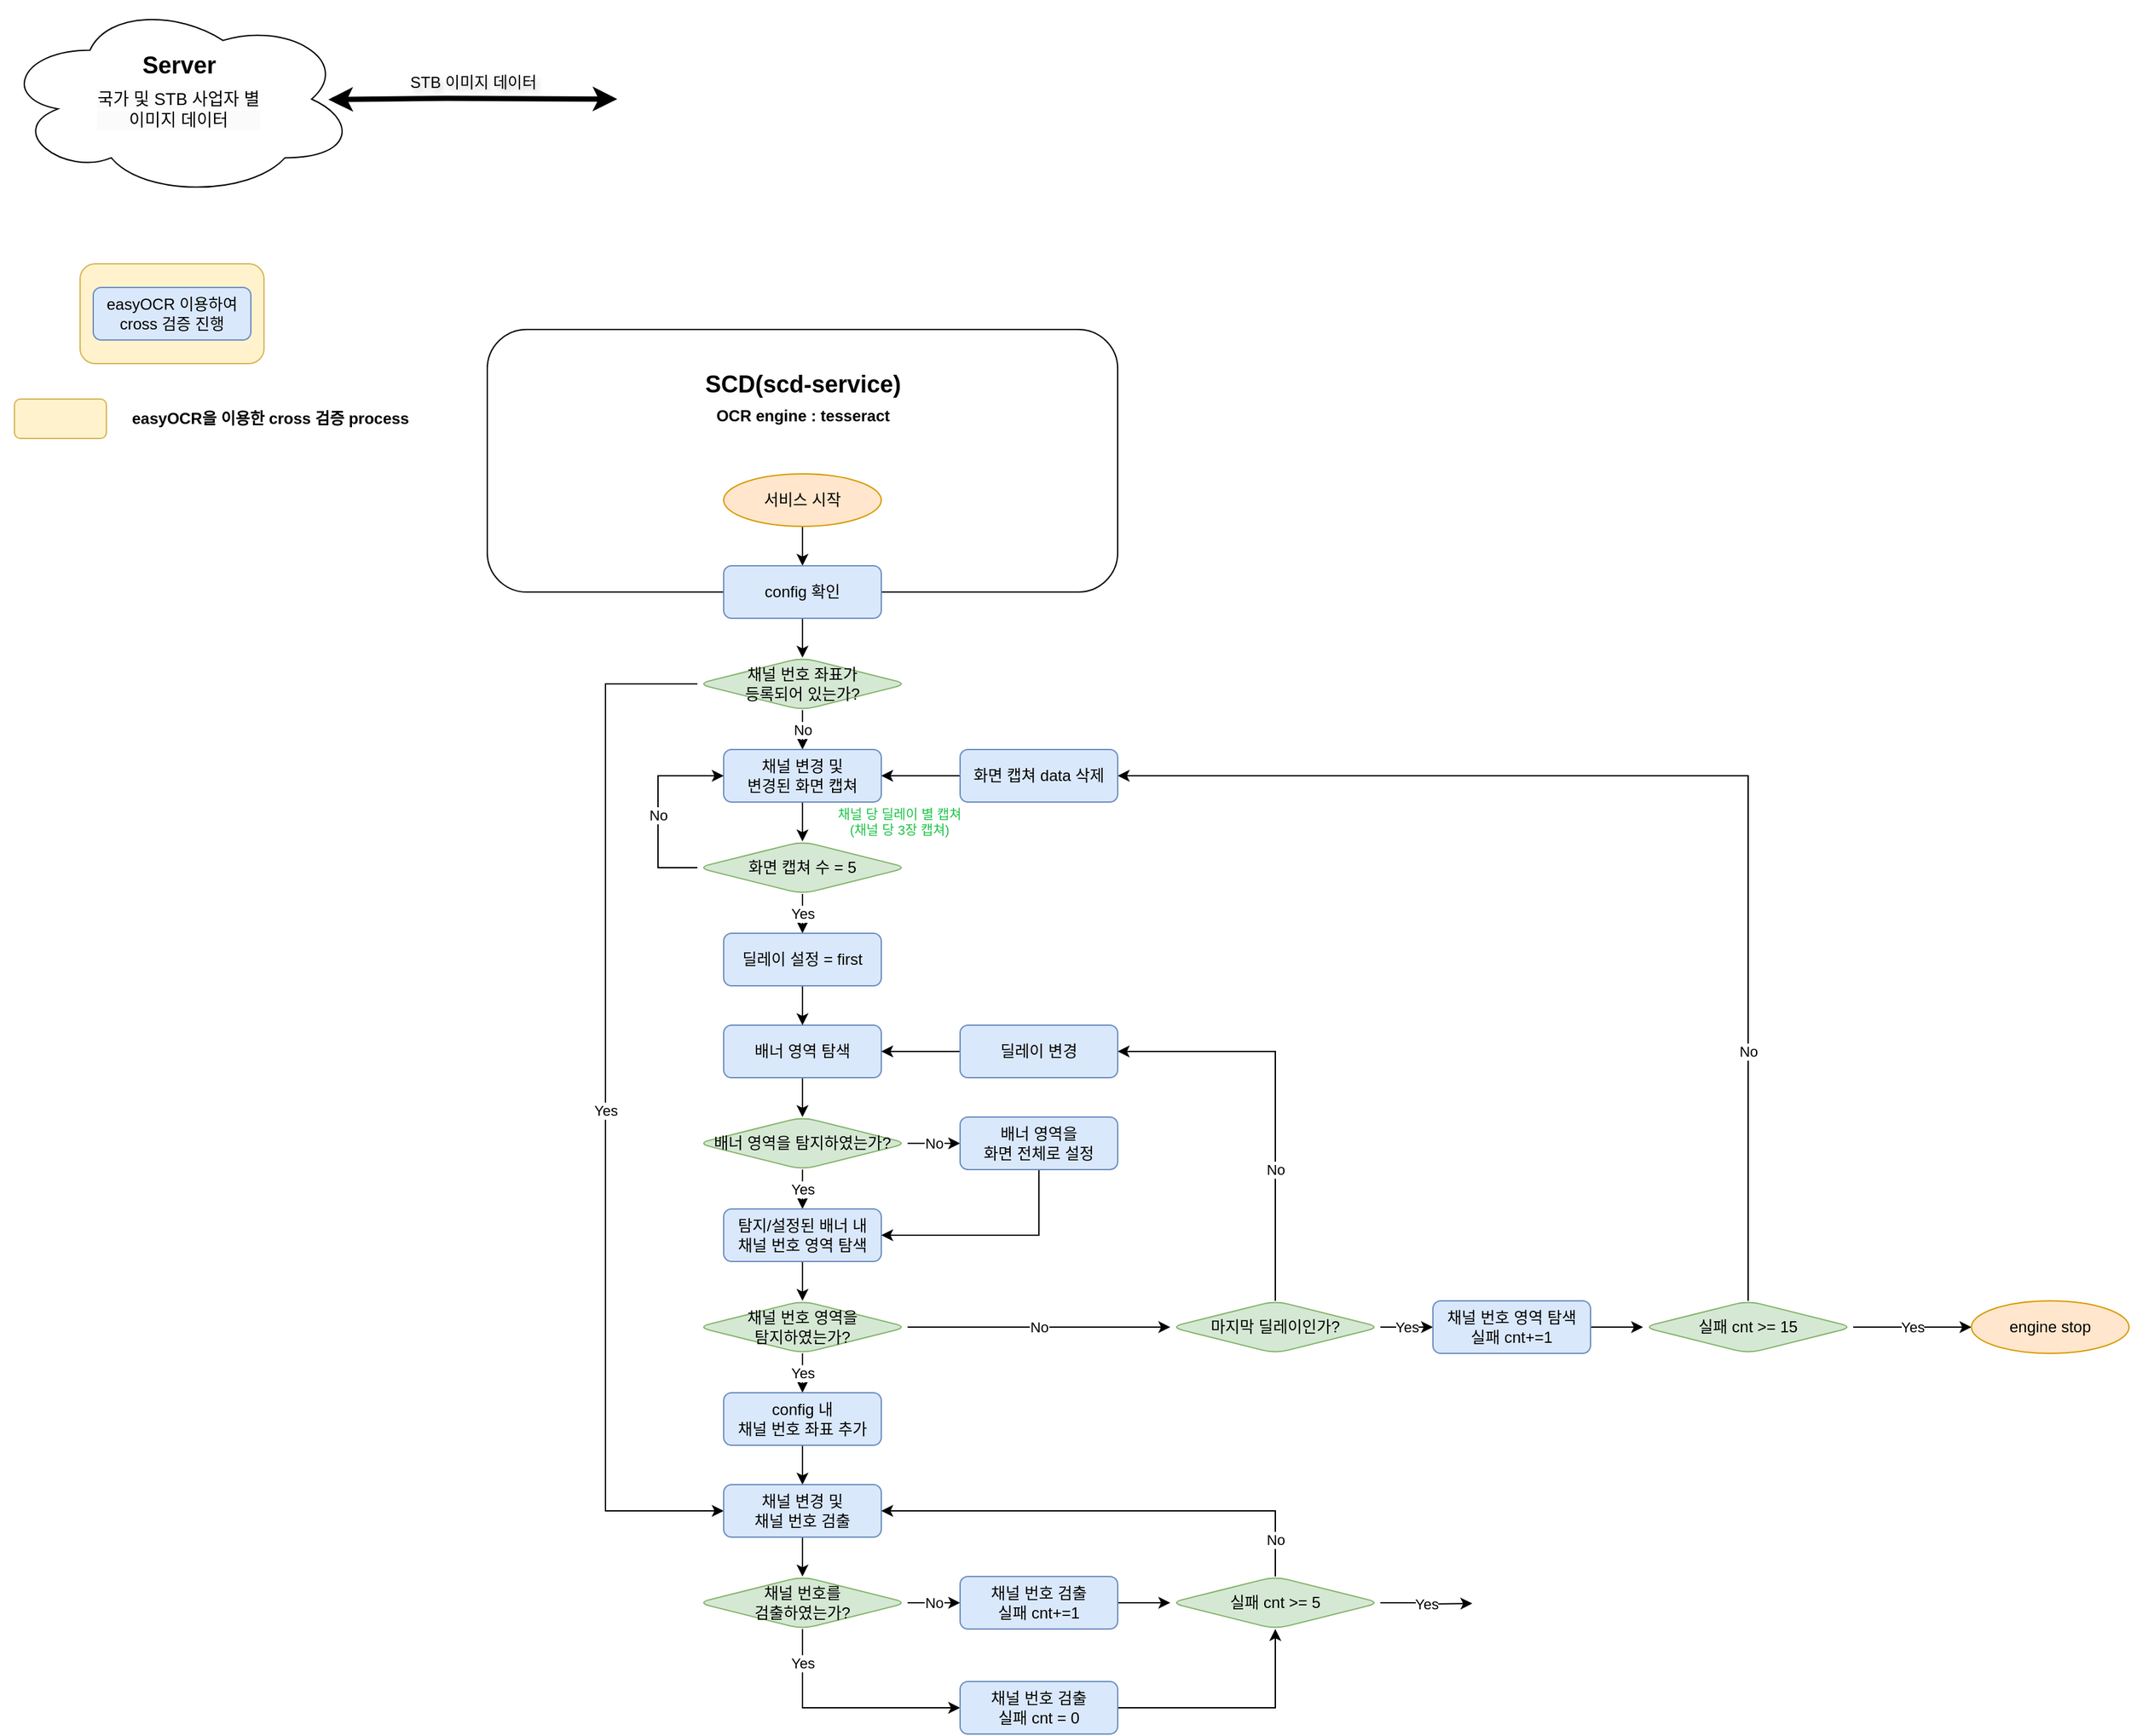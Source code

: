 <mxfile version="26.2.8">
  <diagram name="페이지-1" id="b8eCybg1pRbkd13Y90F7">
    <mxGraphModel dx="1606" dy="2053" grid="1" gridSize="10" guides="1" tooltips="1" connect="1" arrows="1" fold="1" page="1" pageScale="1" pageWidth="827" pageHeight="1169" math="0" shadow="0">
      <root>
        <mxCell id="0" />
        <mxCell id="1" parent="0" />
        <mxCell id="FyADekcgpO9czLupaLKr-2" value="" style="rounded=1;whiteSpace=wrap;html=1;" vertex="1" parent="1">
          <mxGeometry x="1210" y="50" width="480" height="200" as="geometry" />
        </mxCell>
        <mxCell id="FyADekcgpO9czLupaLKr-3" style="edgeStyle=orthogonalEdgeStyle;rounded=0;orthogonalLoop=1;jettySize=auto;html=1;exitX=0.5;exitY=1;exitDx=0;exitDy=0;entryX=0.5;entryY=0;entryDx=0;entryDy=0;" edge="1" parent="1" source="FyADekcgpO9czLupaLKr-4" target="FyADekcgpO9czLupaLKr-6">
          <mxGeometry relative="1" as="geometry" />
        </mxCell>
        <mxCell id="FyADekcgpO9czLupaLKr-4" value="서비스 시작" style="ellipse;whiteSpace=wrap;html=1;fillColor=#ffe6cc;strokeColor=#d79b00;" vertex="1" parent="1">
          <mxGeometry x="1390" y="160" width="120" height="40" as="geometry" />
        </mxCell>
        <mxCell id="FyADekcgpO9czLupaLKr-52" style="edgeStyle=orthogonalEdgeStyle;rounded=0;orthogonalLoop=1;jettySize=auto;html=1;exitX=0.5;exitY=1;exitDx=0;exitDy=0;entryX=0.5;entryY=0;entryDx=0;entryDy=0;" edge="1" parent="1" source="FyADekcgpO9czLupaLKr-6" target="FyADekcgpO9czLupaLKr-11">
          <mxGeometry relative="1" as="geometry" />
        </mxCell>
        <mxCell id="FyADekcgpO9czLupaLKr-6" value="config 확인" style="rounded=1;whiteSpace=wrap;html=1;fontSize=12;glass=0;strokeWidth=1;shadow=0;fillColor=#dae8fc;strokeColor=#6c8ebf;" vertex="1" parent="1">
          <mxGeometry x="1390" y="230" width="120" height="40" as="geometry" />
        </mxCell>
        <mxCell id="FyADekcgpO9czLupaLKr-54" value="No" style="edgeStyle=orthogonalEdgeStyle;rounded=0;orthogonalLoop=1;jettySize=auto;html=1;exitX=0.5;exitY=1;exitDx=0;exitDy=0;entryX=0.5;entryY=0;entryDx=0;entryDy=0;" edge="1" parent="1" source="FyADekcgpO9czLupaLKr-11" target="FyADekcgpO9czLupaLKr-13">
          <mxGeometry relative="1" as="geometry" />
        </mxCell>
        <mxCell id="FyADekcgpO9czLupaLKr-117" value="Yes" style="edgeStyle=orthogonalEdgeStyle;rounded=0;orthogonalLoop=1;jettySize=auto;html=1;exitX=0;exitY=0.5;exitDx=0;exitDy=0;entryX=0;entryY=0.5;entryDx=0;entryDy=0;" edge="1" parent="1" source="FyADekcgpO9czLupaLKr-11" target="FyADekcgpO9czLupaLKr-92">
          <mxGeometry relative="1" as="geometry">
            <Array as="points">
              <mxPoint x="1300" y="320" />
              <mxPoint x="1300" y="950" />
            </Array>
          </mxGeometry>
        </mxCell>
        <mxCell id="FyADekcgpO9czLupaLKr-11" value="채널 번호 좌표가&lt;div&gt;등록되어 있는가?&lt;/div&gt;" style="rhombus;whiteSpace=wrap;html=1;rounded=1;fillColor=#d5e8d4;strokeColor=#82b366;" vertex="1" parent="1">
          <mxGeometry x="1370" y="300" width="160" height="40" as="geometry" />
        </mxCell>
        <mxCell id="FyADekcgpO9czLupaLKr-56" style="edgeStyle=orthogonalEdgeStyle;rounded=0;orthogonalLoop=1;jettySize=auto;html=1;exitX=0.5;exitY=1;exitDx=0;exitDy=0;entryX=0.5;entryY=0;entryDx=0;entryDy=0;" edge="1" parent="1" source="FyADekcgpO9czLupaLKr-13" target="FyADekcgpO9czLupaLKr-55">
          <mxGeometry relative="1" as="geometry" />
        </mxCell>
        <mxCell id="FyADekcgpO9czLupaLKr-13" value="채널 변경 및&lt;div&gt;변경된 화면 캡쳐&lt;/div&gt;" style="rounded=1;whiteSpace=wrap;html=1;fontSize=12;glass=0;strokeWidth=1;shadow=0;fillColor=#dae8fc;strokeColor=#6c8ebf;" vertex="1" parent="1">
          <mxGeometry x="1390" y="370" width="120" height="40" as="geometry" />
        </mxCell>
        <mxCell id="FyADekcgpO9czLupaLKr-18" value="&lt;font style=&quot;color: rgb(0, 0, 0);&quot;&gt;STB 이미지 데이터&lt;/font&gt;" style="text;html=1;align=center;verticalAlign=middle;resizable=0;points=[];autosize=1;strokeColor=none;fillColor=none;textShadow=1;fontColor=#3333FF;" vertex="1" parent="1">
          <mxGeometry x="1134" y="-153.5" width="130" height="30" as="geometry" />
        </mxCell>
        <mxCell id="FyADekcgpO9czLupaLKr-60" style="edgeStyle=orthogonalEdgeStyle;rounded=0;orthogonalLoop=1;jettySize=auto;html=1;exitX=0.5;exitY=1;exitDx=0;exitDy=0;entryX=0.5;entryY=0;entryDx=0;entryDy=0;" edge="1" parent="1" source="FyADekcgpO9czLupaLKr-35" target="FyADekcgpO9czLupaLKr-59">
          <mxGeometry relative="1" as="geometry" />
        </mxCell>
        <mxCell id="FyADekcgpO9czLupaLKr-35" value="&lt;span style=&quot;background-color: transparent; color: light-dark(rgb(0, 0, 0), rgb(255, 255, 255));&quot;&gt;배너 영역 탐색&lt;/span&gt;" style="rounded=1;whiteSpace=wrap;html=1;fontSize=12;glass=0;strokeWidth=1;shadow=0;fillColor=#dae8fc;strokeColor=#6c8ebf;" vertex="1" parent="1">
          <mxGeometry x="1390" y="580" width="120" height="40" as="geometry" />
        </mxCell>
        <mxCell id="FyADekcgpO9czLupaLKr-40" value="SCD(scd-service)&lt;br&gt;&lt;div&gt;&lt;div&gt;&lt;font style=&quot;font-size: 12px;&quot;&gt;OCR engine : tesseract&lt;/font&gt;&lt;/div&gt;&lt;/div&gt;" style="text;html=1;align=center;verticalAlign=middle;resizable=0;points=[];autosize=1;strokeColor=none;fillColor=none;fontSize=18;fontStyle=1" vertex="1" parent="1">
          <mxGeometry x="1370" y="73" width="160" height="60" as="geometry" />
        </mxCell>
        <mxCell id="FyADekcgpO9czLupaLKr-41" value="" style="endArrow=classic;startArrow=classic;html=1;rounded=0;fontStyle=1;fontSize=15;strokeWidth=4;entryX=0;entryY=0.5;entryDx=0;entryDy=0;" edge="1" parent="1">
          <mxGeometry width="50" height="50" relative="1" as="geometry">
            <mxPoint x="1089" y="-125.12" as="sourcePoint" />
            <mxPoint x="1309" y="-125.5" as="targetPoint" />
            <Array as="points">
              <mxPoint x="1179" y="-126.12" />
            </Array>
          </mxGeometry>
        </mxCell>
        <mxCell id="FyADekcgpO9czLupaLKr-42" value="" style="rounded=1;whiteSpace=wrap;html=1;fillColor=#fff2cc;strokeColor=#d6b656;" vertex="1" parent="1">
          <mxGeometry x="900" width="140" height="76" as="geometry" />
        </mxCell>
        <mxCell id="FyADekcgpO9czLupaLKr-43" value="&lt;br&gt;&lt;font style=&quot;forced-color-adjust: none; color: rgb(0, 0, 0); font-family: Helvetica; font-size: 13px; font-style: normal; font-variant-ligatures: normal; font-variant-caps: normal; letter-spacing: normal; orphans: 2; text-indent: 0px; text-transform: none; widows: 2; word-spacing: 0px; -webkit-text-stroke-width: 0px; white-space: normal; background-color: rgb(251, 251, 251); text-decoration-thickness: initial; text-decoration-style: initial; text-decoration-color: initial;&quot;&gt;국가 및 STB 사업자 별&lt;/font&gt;&lt;div style=&quot;forced-color-adjust: none; color: rgb(0, 0, 0); font-family: Helvetica; font-size: 13px; font-style: normal; font-variant-ligatures: normal; font-variant-caps: normal; letter-spacing: normal; orphans: 2; text-indent: 0px; text-transform: none; widows: 2; word-spacing: 0px; -webkit-text-stroke-width: 0px; white-space: normal; background-color: rgb(251, 251, 251); text-decoration-thickness: initial; text-decoration-style: initial; text-decoration-color: initial;&quot;&gt;&lt;font style=&quot;forced-color-adjust: none;&quot;&gt;이미지 데이터&lt;/font&gt;&lt;/div&gt;" style="ellipse;shape=cloud;whiteSpace=wrap;html=1;fontStyle=0;align=center;labelPosition=center;verticalLabelPosition=middle;verticalAlign=middle;" vertex="1" parent="1">
          <mxGeometry x="840" y="-200" width="270" height="149" as="geometry" />
        </mxCell>
        <mxCell id="FyADekcgpO9czLupaLKr-44" value="Server" style="text;html=1;align=center;verticalAlign=middle;resizable=0;points=[];autosize=1;strokeColor=none;fillColor=none;fontSize=18;fontStyle=1" vertex="1" parent="1">
          <mxGeometry x="935" y="-171" width="80" height="40" as="geometry" />
        </mxCell>
        <mxCell id="FyADekcgpO9czLupaLKr-47" value="easyOCR 이용하여 cross 검증 진행" style="rounded=1;whiteSpace=wrap;html=1;fontSize=12;glass=0;strokeWidth=1;shadow=0;fillColor=#dae8fc;strokeColor=#6c8ebf;" vertex="1" parent="1">
          <mxGeometry x="910" y="18" width="120" height="40" as="geometry" />
        </mxCell>
        <mxCell id="FyADekcgpO9czLupaLKr-50" value="&lt;span style=&quot;font-weight: 700; text-wrap-mode: nowrap;&quot;&gt;&lt;font&gt;easyOCR을 이용한 cross 검증 process&lt;/font&gt;&lt;/span&gt;" style="text;html=1;align=center;verticalAlign=middle;whiteSpace=wrap;rounded=0;" vertex="1" parent="1">
          <mxGeometry x="915" y="103" width="260" height="30" as="geometry" />
        </mxCell>
        <mxCell id="FyADekcgpO9czLupaLKr-51" value="" style="rounded=1;whiteSpace=wrap;html=1;fillColor=#fff2cc;strokeColor=#d6b656;" vertex="1" parent="1">
          <mxGeometry x="850" y="103" width="70" height="30" as="geometry" />
        </mxCell>
        <mxCell id="FyADekcgpO9czLupaLKr-128" value="No" style="edgeStyle=orthogonalEdgeStyle;rounded=0;orthogonalLoop=1;jettySize=auto;html=1;exitX=0;exitY=0.5;exitDx=0;exitDy=0;entryX=0;entryY=0.5;entryDx=0;entryDy=0;" edge="1" parent="1" source="FyADekcgpO9czLupaLKr-55" target="FyADekcgpO9czLupaLKr-13">
          <mxGeometry x="-0.067" relative="1" as="geometry">
            <Array as="points">
              <mxPoint x="1340" y="460" />
              <mxPoint x="1340" y="390" />
            </Array>
            <mxPoint as="offset" />
          </mxGeometry>
        </mxCell>
        <mxCell id="FyADekcgpO9czLupaLKr-130" value="Yes" style="edgeStyle=orthogonalEdgeStyle;rounded=0;orthogonalLoop=1;jettySize=auto;html=1;exitX=0.5;exitY=1;exitDx=0;exitDy=0;" edge="1" parent="1" source="FyADekcgpO9czLupaLKr-55" target="FyADekcgpO9czLupaLKr-129">
          <mxGeometry relative="1" as="geometry" />
        </mxCell>
        <mxCell id="FyADekcgpO9czLupaLKr-55" value="&lt;div&gt;&lt;span style=&quot;background-color: transparent; color: light-dark(rgb(0, 0, 0), rgb(255, 255, 255));&quot;&gt;화면 캡쳐 수 = 5&lt;/span&gt;&lt;/div&gt;" style="rhombus;whiteSpace=wrap;html=1;rounded=1;fillColor=#d5e8d4;strokeColor=#82b366;" vertex="1" parent="1">
          <mxGeometry x="1370" y="440" width="160" height="40" as="geometry" />
        </mxCell>
        <mxCell id="FyADekcgpO9czLupaLKr-63" value="Yes" style="edgeStyle=orthogonalEdgeStyle;rounded=0;orthogonalLoop=1;jettySize=auto;html=1;exitX=0.5;exitY=1;exitDx=0;exitDy=0;" edge="1" parent="1" source="FyADekcgpO9czLupaLKr-59" target="FyADekcgpO9czLupaLKr-61">
          <mxGeometry relative="1" as="geometry" />
        </mxCell>
        <mxCell id="FyADekcgpO9czLupaLKr-109" value="No" style="edgeStyle=orthogonalEdgeStyle;rounded=0;orthogonalLoop=1;jettySize=auto;html=1;exitX=1;exitY=0.5;exitDx=0;exitDy=0;" edge="1" parent="1" source="FyADekcgpO9czLupaLKr-59" target="FyADekcgpO9czLupaLKr-62">
          <mxGeometry relative="1" as="geometry" />
        </mxCell>
        <mxCell id="FyADekcgpO9czLupaLKr-59" value="배너 영역을 탐지하였는가?" style="rhombus;whiteSpace=wrap;html=1;rounded=1;fillColor=#d5e8d4;strokeColor=#82b366;" vertex="1" parent="1">
          <mxGeometry x="1370" y="650" width="160" height="40" as="geometry" />
        </mxCell>
        <mxCell id="FyADekcgpO9czLupaLKr-67" style="edgeStyle=orthogonalEdgeStyle;rounded=0;orthogonalLoop=1;jettySize=auto;html=1;exitX=0.5;exitY=1;exitDx=0;exitDy=0;entryX=0.5;entryY=0;entryDx=0;entryDy=0;" edge="1" parent="1" source="FyADekcgpO9czLupaLKr-61" target="FyADekcgpO9czLupaLKr-66">
          <mxGeometry relative="1" as="geometry" />
        </mxCell>
        <mxCell id="FyADekcgpO9czLupaLKr-61" value="탐지/설정된 배너 내&lt;div&gt;채널 번호 영역 탐색&lt;/div&gt;" style="rounded=1;whiteSpace=wrap;html=1;fontSize=12;glass=0;strokeWidth=1;shadow=0;fillColor=#dae8fc;strokeColor=#6c8ebf;" vertex="1" parent="1">
          <mxGeometry x="1390" y="720" width="120" height="40" as="geometry" />
        </mxCell>
        <mxCell id="FyADekcgpO9czLupaLKr-110" style="edgeStyle=orthogonalEdgeStyle;rounded=0;orthogonalLoop=1;jettySize=auto;html=1;exitX=0.5;exitY=1;exitDx=0;exitDy=0;entryX=1;entryY=0.5;entryDx=0;entryDy=0;" edge="1" parent="1" source="FyADekcgpO9czLupaLKr-62" target="FyADekcgpO9czLupaLKr-61">
          <mxGeometry relative="1" as="geometry" />
        </mxCell>
        <mxCell id="FyADekcgpO9czLupaLKr-62" value="배너 영역을&lt;div&gt;화면 전체로 설정&lt;/div&gt;" style="rounded=1;whiteSpace=wrap;html=1;fontSize=12;glass=0;strokeWidth=1;shadow=0;fillColor=#dae8fc;strokeColor=#6c8ebf;" vertex="1" parent="1">
          <mxGeometry x="1570" y="650" width="120" height="40" as="geometry" />
        </mxCell>
        <mxCell id="FyADekcgpO9czLupaLKr-69" value="Yes" style="edgeStyle=orthogonalEdgeStyle;rounded=0;orthogonalLoop=1;jettySize=auto;html=1;exitX=0.5;exitY=1;exitDx=0;exitDy=0;" edge="1" parent="1" source="FyADekcgpO9czLupaLKr-66" target="FyADekcgpO9czLupaLKr-68">
          <mxGeometry relative="1" as="geometry" />
        </mxCell>
        <mxCell id="FyADekcgpO9czLupaLKr-112" value="No" style="edgeStyle=orthogonalEdgeStyle;rounded=0;orthogonalLoop=1;jettySize=auto;html=1;exitX=1;exitY=0.5;exitDx=0;exitDy=0;entryX=0;entryY=0.5;entryDx=0;entryDy=0;" edge="1" parent="1" source="FyADekcgpO9czLupaLKr-66" target="FyADekcgpO9czLupaLKr-71">
          <mxGeometry relative="1" as="geometry" />
        </mxCell>
        <mxCell id="FyADekcgpO9czLupaLKr-66" value="채널 번호 영역을&lt;div&gt;탐지하였는가?&lt;/div&gt;" style="rhombus;whiteSpace=wrap;html=1;rounded=1;fillColor=#d5e8d4;strokeColor=#82b366;" vertex="1" parent="1">
          <mxGeometry x="1370" y="790" width="160" height="40" as="geometry" />
        </mxCell>
        <mxCell id="FyADekcgpO9czLupaLKr-93" style="edgeStyle=orthogonalEdgeStyle;rounded=0;orthogonalLoop=1;jettySize=auto;html=1;exitX=0.5;exitY=1;exitDx=0;exitDy=0;" edge="1" parent="1" source="FyADekcgpO9czLupaLKr-68" target="FyADekcgpO9czLupaLKr-92">
          <mxGeometry relative="1" as="geometry" />
        </mxCell>
        <mxCell id="FyADekcgpO9czLupaLKr-68" value="config 내&lt;div&gt;채널 번호 좌표 추가&lt;/div&gt;" style="rounded=1;whiteSpace=wrap;html=1;fontSize=12;glass=0;strokeWidth=1;shadow=0;fillColor=#dae8fc;strokeColor=#6c8ebf;" vertex="1" parent="1">
          <mxGeometry x="1390" y="860" width="120" height="40" as="geometry" />
        </mxCell>
        <mxCell id="FyADekcgpO9czLupaLKr-120" value="Yes" style="edgeStyle=orthogonalEdgeStyle;rounded=0;orthogonalLoop=1;jettySize=auto;html=1;exitX=1;exitY=0.5;exitDx=0;exitDy=0;" edge="1" parent="1" source="FyADekcgpO9czLupaLKr-71" target="FyADekcgpO9czLupaLKr-79">
          <mxGeometry relative="1" as="geometry" />
        </mxCell>
        <mxCell id="FyADekcgpO9czLupaLKr-135" value="No" style="edgeStyle=orthogonalEdgeStyle;rounded=0;orthogonalLoop=1;jettySize=auto;html=1;exitX=0.5;exitY=0;exitDx=0;exitDy=0;entryX=1;entryY=0.5;entryDx=0;entryDy=0;" edge="1" parent="1" source="FyADekcgpO9czLupaLKr-71" target="FyADekcgpO9czLupaLKr-132">
          <mxGeometry x="-0.355" relative="1" as="geometry">
            <mxPoint as="offset" />
          </mxGeometry>
        </mxCell>
        <mxCell id="FyADekcgpO9czLupaLKr-71" value="마지막 딜레이인가?" style="rhombus;whiteSpace=wrap;html=1;rounded=1;fillColor=#d5e8d4;strokeColor=#82b366;" vertex="1" parent="1">
          <mxGeometry x="1730" y="790" width="160" height="40" as="geometry" />
        </mxCell>
        <mxCell id="FyADekcgpO9czLupaLKr-122" style="edgeStyle=orthogonalEdgeStyle;rounded=0;orthogonalLoop=1;jettySize=auto;html=1;exitX=1;exitY=0.5;exitDx=0;exitDy=0;entryX=0;entryY=0.5;entryDx=0;entryDy=0;" edge="1" parent="1" source="FyADekcgpO9czLupaLKr-79" target="FyADekcgpO9czLupaLKr-121">
          <mxGeometry relative="1" as="geometry" />
        </mxCell>
        <mxCell id="FyADekcgpO9czLupaLKr-79" value="채널 번호 영역 탐색&lt;div&gt;실패 cnt+=1&lt;/div&gt;" style="rounded=1;whiteSpace=wrap;html=1;fontSize=12;glass=0;strokeWidth=1;shadow=0;fillColor=#dae8fc;strokeColor=#6c8ebf;" vertex="1" parent="1">
          <mxGeometry x="1930" y="790" width="120" height="40" as="geometry" />
        </mxCell>
        <mxCell id="FyADekcgpO9czLupaLKr-95" style="edgeStyle=orthogonalEdgeStyle;rounded=0;orthogonalLoop=1;jettySize=auto;html=1;exitX=0.5;exitY=1;exitDx=0;exitDy=0;entryX=0.5;entryY=0;entryDx=0;entryDy=0;" edge="1" parent="1" source="FyADekcgpO9czLupaLKr-92" target="FyADekcgpO9czLupaLKr-94">
          <mxGeometry relative="1" as="geometry" />
        </mxCell>
        <mxCell id="FyADekcgpO9czLupaLKr-92" value="채널 변경 및&lt;div&gt;채널 번호 검출&lt;/div&gt;" style="rounded=1;whiteSpace=wrap;html=1;fontSize=12;glass=0;strokeWidth=1;shadow=0;fillColor=#dae8fc;strokeColor=#6c8ebf;" vertex="1" parent="1">
          <mxGeometry x="1390" y="930" width="120" height="40" as="geometry" />
        </mxCell>
        <mxCell id="FyADekcgpO9czLupaLKr-102" value="Yes" style="edgeStyle=orthogonalEdgeStyle;rounded=0;orthogonalLoop=1;jettySize=auto;html=1;exitX=0.5;exitY=1;exitDx=0;exitDy=0;entryX=0;entryY=0.5;entryDx=0;entryDy=0;" edge="1" parent="1" source="FyADekcgpO9czLupaLKr-94" target="FyADekcgpO9czLupaLKr-101">
          <mxGeometry x="-0.7" relative="1" as="geometry">
            <mxPoint y="-1" as="offset" />
          </mxGeometry>
        </mxCell>
        <mxCell id="FyADekcgpO9czLupaLKr-103" value="No" style="edgeStyle=orthogonalEdgeStyle;rounded=0;orthogonalLoop=1;jettySize=auto;html=1;exitX=1;exitY=0.5;exitDx=0;exitDy=0;" edge="1" parent="1" source="FyADekcgpO9czLupaLKr-94" target="FyADekcgpO9czLupaLKr-97">
          <mxGeometry relative="1" as="geometry" />
        </mxCell>
        <mxCell id="FyADekcgpO9czLupaLKr-94" value="채널 번호를&lt;div&gt;검출하였는가?&lt;/div&gt;" style="rhombus;whiteSpace=wrap;html=1;rounded=1;fillColor=#d5e8d4;strokeColor=#82b366;" vertex="1" parent="1">
          <mxGeometry x="1370" y="1000" width="160" height="40" as="geometry" />
        </mxCell>
        <mxCell id="FyADekcgpO9czLupaLKr-105" style="edgeStyle=orthogonalEdgeStyle;rounded=0;orthogonalLoop=1;jettySize=auto;html=1;exitX=1;exitY=0.5;exitDx=0;exitDy=0;entryX=0;entryY=0.5;entryDx=0;entryDy=0;" edge="1" parent="1" source="FyADekcgpO9czLupaLKr-97" target="FyADekcgpO9czLupaLKr-98">
          <mxGeometry relative="1" as="geometry" />
        </mxCell>
        <mxCell id="FyADekcgpO9czLupaLKr-97" value="채널 번호 검출&lt;div&gt;실패 cnt+=1&lt;/div&gt;" style="rounded=1;whiteSpace=wrap;html=1;fontSize=12;glass=0;strokeWidth=1;shadow=0;fillColor=#dae8fc;strokeColor=#6c8ebf;" vertex="1" parent="1">
          <mxGeometry x="1570" y="1000" width="120" height="40" as="geometry" />
        </mxCell>
        <mxCell id="FyADekcgpO9czLupaLKr-106" value="No" style="edgeStyle=orthogonalEdgeStyle;rounded=0;orthogonalLoop=1;jettySize=auto;html=1;exitX=0.5;exitY=0;exitDx=0;exitDy=0;entryX=1;entryY=0.5;entryDx=0;entryDy=0;" edge="1" parent="1" source="FyADekcgpO9czLupaLKr-98" target="FyADekcgpO9czLupaLKr-92">
          <mxGeometry x="-0.846" relative="1" as="geometry">
            <mxPoint y="-1" as="offset" />
          </mxGeometry>
        </mxCell>
        <mxCell id="FyADekcgpO9czLupaLKr-119" value="Yes" style="edgeStyle=orthogonalEdgeStyle;rounded=0;orthogonalLoop=1;jettySize=auto;html=1;exitX=1;exitY=0.5;exitDx=0;exitDy=0;" edge="1" parent="1" source="FyADekcgpO9czLupaLKr-98">
          <mxGeometry relative="1" as="geometry">
            <mxPoint x="1960" y="1020.526" as="targetPoint" />
          </mxGeometry>
        </mxCell>
        <mxCell id="FyADekcgpO9czLupaLKr-98" value="실패 cnt &amp;gt;= 5" style="rhombus;whiteSpace=wrap;html=1;rounded=1;fillColor=#d5e8d4;strokeColor=#82b366;" vertex="1" parent="1">
          <mxGeometry x="1730" y="1000" width="160" height="40" as="geometry" />
        </mxCell>
        <mxCell id="FyADekcgpO9czLupaLKr-104" style="edgeStyle=orthogonalEdgeStyle;rounded=0;orthogonalLoop=1;jettySize=auto;html=1;exitX=1;exitY=0.5;exitDx=0;exitDy=0;entryX=0.5;entryY=1;entryDx=0;entryDy=0;" edge="1" parent="1" source="FyADekcgpO9czLupaLKr-101" target="FyADekcgpO9czLupaLKr-98">
          <mxGeometry relative="1" as="geometry" />
        </mxCell>
        <mxCell id="FyADekcgpO9czLupaLKr-101" value="채널 번호 검출&lt;div&gt;실패 cnt = 0&lt;/div&gt;" style="rounded=1;whiteSpace=wrap;html=1;fontSize=12;glass=0;strokeWidth=1;shadow=0;fillColor=#dae8fc;strokeColor=#6c8ebf;" vertex="1" parent="1">
          <mxGeometry x="1570" y="1080" width="120" height="40" as="geometry" />
        </mxCell>
        <mxCell id="FyADekcgpO9czLupaLKr-126" value="Yes" style="edgeStyle=orthogonalEdgeStyle;rounded=0;orthogonalLoop=1;jettySize=auto;html=1;exitX=1;exitY=0.5;exitDx=0;exitDy=0;entryX=0;entryY=0.5;entryDx=0;entryDy=0;" edge="1" parent="1" source="FyADekcgpO9czLupaLKr-121" target="FyADekcgpO9czLupaLKr-138">
          <mxGeometry relative="1" as="geometry">
            <mxPoint x="2310" y="810" as="targetPoint" />
          </mxGeometry>
        </mxCell>
        <mxCell id="FyADekcgpO9czLupaLKr-137" value="No" style="edgeStyle=orthogonalEdgeStyle;rounded=0;orthogonalLoop=1;jettySize=auto;html=1;exitX=0.5;exitY=0;exitDx=0;exitDy=0;entryX=1;entryY=0.5;entryDx=0;entryDy=0;" edge="1" parent="1" source="FyADekcgpO9czLupaLKr-121" target="FyADekcgpO9czLupaLKr-123">
          <mxGeometry x="-0.568" relative="1" as="geometry">
            <mxPoint as="offset" />
          </mxGeometry>
        </mxCell>
        <mxCell id="FyADekcgpO9czLupaLKr-121" value="실패 cnt &amp;gt;= 15" style="rhombus;whiteSpace=wrap;html=1;rounded=1;fillColor=#d5e8d4;strokeColor=#82b366;" vertex="1" parent="1">
          <mxGeometry x="2090" y="790" width="160" height="40" as="geometry" />
        </mxCell>
        <mxCell id="FyADekcgpO9czLupaLKr-125" style="edgeStyle=orthogonalEdgeStyle;rounded=0;orthogonalLoop=1;jettySize=auto;html=1;exitX=0;exitY=0.5;exitDx=0;exitDy=0;" edge="1" parent="1" source="FyADekcgpO9czLupaLKr-123" target="FyADekcgpO9czLupaLKr-13">
          <mxGeometry relative="1" as="geometry" />
        </mxCell>
        <mxCell id="FyADekcgpO9czLupaLKr-123" value="화면 캡쳐 data 삭제" style="rounded=1;whiteSpace=wrap;html=1;fontSize=12;glass=0;strokeWidth=1;shadow=0;fillColor=#dae8fc;strokeColor=#6c8ebf;" vertex="1" parent="1">
          <mxGeometry x="1570" y="370" width="120" height="40" as="geometry" />
        </mxCell>
        <mxCell id="FyADekcgpO9czLupaLKr-127" value="&lt;span style=&quot;text-wrap-mode: nowrap;&quot;&gt;&lt;span&gt;채널 당 딜레이 별 캡쳐&lt;/span&gt;&lt;/span&gt;&lt;div&gt;&lt;span style=&quot;text-wrap-mode: nowrap;&quot;&gt;&lt;span&gt;(채널 당 3장 캡쳐)&lt;/span&gt;&lt;/span&gt;&lt;/div&gt;" style="text;html=1;align=center;verticalAlign=middle;whiteSpace=wrap;rounded=0;fontStyle=0;fontSize=10;fontColor=light-dark(#1ac144, #ededed);" vertex="1" parent="1">
          <mxGeometry x="1459" y="410" width="130" height="30" as="geometry" />
        </mxCell>
        <mxCell id="FyADekcgpO9czLupaLKr-131" style="edgeStyle=orthogonalEdgeStyle;rounded=0;orthogonalLoop=1;jettySize=auto;html=1;exitX=0.5;exitY=1;exitDx=0;exitDy=0;entryX=0.5;entryY=0;entryDx=0;entryDy=0;" edge="1" parent="1" source="FyADekcgpO9czLupaLKr-129" target="FyADekcgpO9czLupaLKr-35">
          <mxGeometry relative="1" as="geometry" />
        </mxCell>
        <mxCell id="FyADekcgpO9czLupaLKr-129" value="딜레이 설정 = first" style="rounded=1;whiteSpace=wrap;html=1;fontSize=12;glass=0;strokeWidth=1;shadow=0;fillColor=#dae8fc;strokeColor=#6c8ebf;" vertex="1" parent="1">
          <mxGeometry x="1390" y="510" width="120" height="40" as="geometry" />
        </mxCell>
        <mxCell id="FyADekcgpO9czLupaLKr-136" style="edgeStyle=orthogonalEdgeStyle;rounded=0;orthogonalLoop=1;jettySize=auto;html=1;exitX=0;exitY=0.5;exitDx=0;exitDy=0;entryX=1;entryY=0.5;entryDx=0;entryDy=0;" edge="1" parent="1" source="FyADekcgpO9czLupaLKr-132" target="FyADekcgpO9czLupaLKr-35">
          <mxGeometry relative="1" as="geometry" />
        </mxCell>
        <mxCell id="FyADekcgpO9czLupaLKr-132" value="딜레이 변경" style="rounded=1;whiteSpace=wrap;html=1;fontSize=12;glass=0;strokeWidth=1;shadow=0;fillColor=#dae8fc;strokeColor=#6c8ebf;" vertex="1" parent="1">
          <mxGeometry x="1570" y="580" width="120" height="40" as="geometry" />
        </mxCell>
        <mxCell id="FyADekcgpO9czLupaLKr-138" value="engine stop" style="ellipse;whiteSpace=wrap;html=1;fillColor=#ffe6cc;strokeColor=#d79b00;" vertex="1" parent="1">
          <mxGeometry x="2340" y="790" width="120" height="40" as="geometry" />
        </mxCell>
      </root>
    </mxGraphModel>
  </diagram>
</mxfile>
